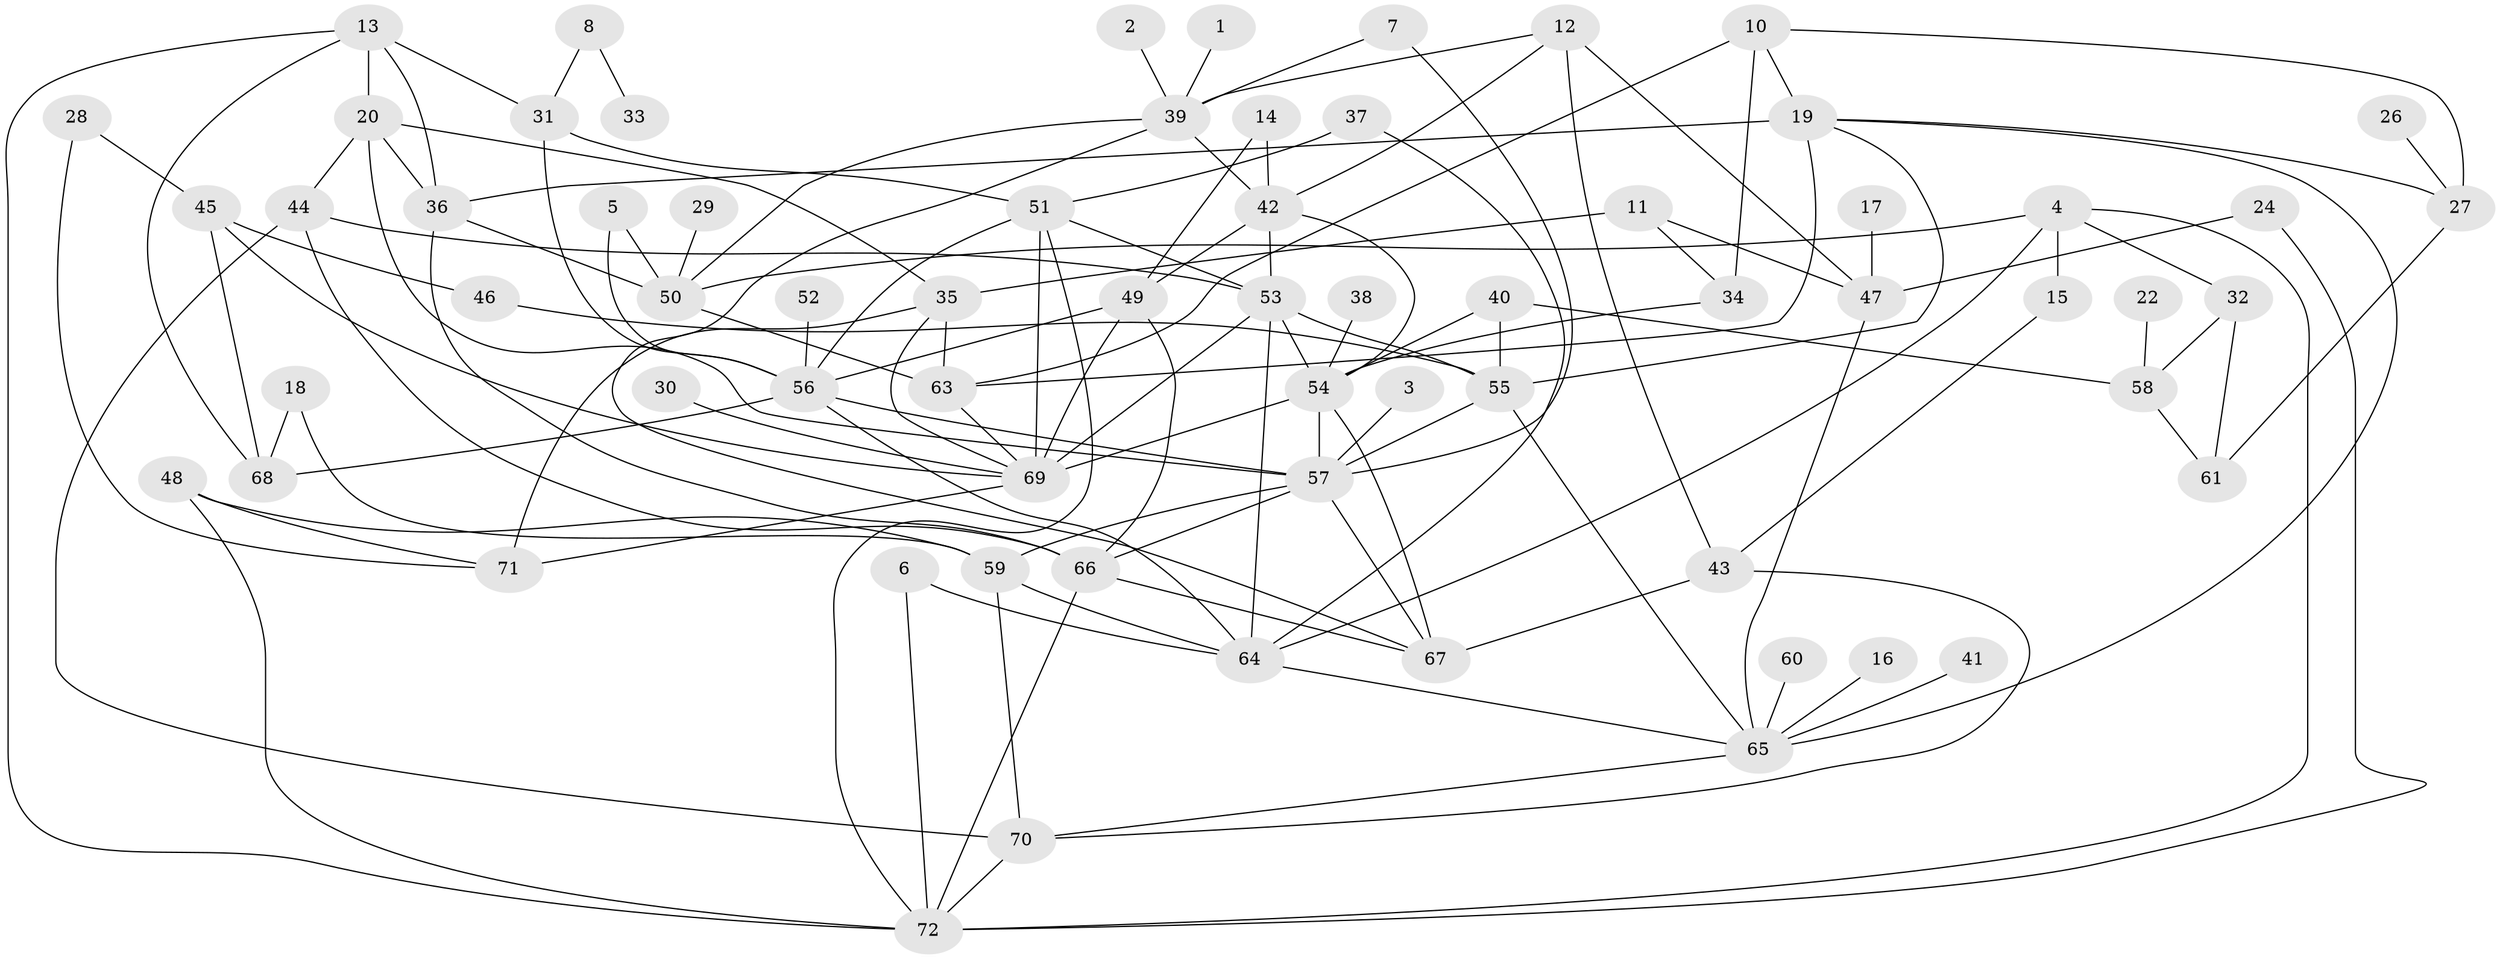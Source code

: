 // original degree distribution, {6: 0.03496503496503497, 5: 0.1258741258741259, 1: 0.17482517482517482, 2: 0.22377622377622378, 3: 0.23076923076923078, 4: 0.17482517482517482, 0: 0.03496503496503497}
// Generated by graph-tools (version 1.1) at 2025/25/03/09/25 03:25:18]
// undirected, 67 vertices, 128 edges
graph export_dot {
graph [start="1"]
  node [color=gray90,style=filled];
  1;
  2;
  3;
  4;
  5;
  6;
  7;
  8;
  10;
  11;
  12;
  13;
  14;
  15;
  16;
  17;
  18;
  19;
  20;
  22;
  24;
  26;
  27;
  28;
  29;
  30;
  31;
  32;
  33;
  34;
  35;
  36;
  37;
  38;
  39;
  40;
  41;
  42;
  43;
  44;
  45;
  46;
  47;
  48;
  49;
  50;
  51;
  52;
  53;
  54;
  55;
  56;
  57;
  58;
  59;
  60;
  61;
  63;
  64;
  65;
  66;
  67;
  68;
  69;
  70;
  71;
  72;
  1 -- 39 [weight=1.0];
  2 -- 39 [weight=1.0];
  3 -- 57 [weight=1.0];
  4 -- 15 [weight=1.0];
  4 -- 32 [weight=1.0];
  4 -- 50 [weight=1.0];
  4 -- 64 [weight=1.0];
  4 -- 72 [weight=1.0];
  5 -- 50 [weight=1.0];
  5 -- 56 [weight=1.0];
  6 -- 64 [weight=1.0];
  6 -- 72 [weight=1.0];
  7 -- 39 [weight=1.0];
  7 -- 57 [weight=1.0];
  8 -- 31 [weight=1.0];
  8 -- 33 [weight=1.0];
  10 -- 19 [weight=1.0];
  10 -- 27 [weight=1.0];
  10 -- 34 [weight=1.0];
  10 -- 63 [weight=1.0];
  11 -- 34 [weight=1.0];
  11 -- 35 [weight=1.0];
  11 -- 47 [weight=1.0];
  12 -- 39 [weight=1.0];
  12 -- 42 [weight=1.0];
  12 -- 43 [weight=1.0];
  12 -- 47 [weight=1.0];
  13 -- 20 [weight=1.0];
  13 -- 31 [weight=1.0];
  13 -- 36 [weight=1.0];
  13 -- 68 [weight=1.0];
  13 -- 72 [weight=1.0];
  14 -- 42 [weight=1.0];
  14 -- 49 [weight=1.0];
  15 -- 43 [weight=1.0];
  16 -- 65 [weight=1.0];
  17 -- 47 [weight=1.0];
  18 -- 59 [weight=1.0];
  18 -- 68 [weight=1.0];
  19 -- 27 [weight=1.0];
  19 -- 36 [weight=1.0];
  19 -- 55 [weight=1.0];
  19 -- 63 [weight=2.0];
  19 -- 65 [weight=1.0];
  20 -- 35 [weight=1.0];
  20 -- 36 [weight=1.0];
  20 -- 44 [weight=2.0];
  20 -- 57 [weight=1.0];
  22 -- 58 [weight=1.0];
  24 -- 47 [weight=1.0];
  24 -- 72 [weight=1.0];
  26 -- 27 [weight=1.0];
  27 -- 61 [weight=1.0];
  28 -- 45 [weight=1.0];
  28 -- 71 [weight=1.0];
  29 -- 50 [weight=1.0];
  30 -- 69 [weight=1.0];
  31 -- 51 [weight=1.0];
  31 -- 56 [weight=1.0];
  32 -- 58 [weight=1.0];
  32 -- 61 [weight=1.0];
  34 -- 54 [weight=1.0];
  35 -- 63 [weight=2.0];
  35 -- 69 [weight=1.0];
  35 -- 71 [weight=1.0];
  36 -- 50 [weight=1.0];
  36 -- 66 [weight=1.0];
  37 -- 51 [weight=1.0];
  37 -- 64 [weight=1.0];
  38 -- 54 [weight=1.0];
  39 -- 42 [weight=1.0];
  39 -- 50 [weight=1.0];
  39 -- 67 [weight=1.0];
  40 -- 54 [weight=1.0];
  40 -- 55 [weight=1.0];
  40 -- 58 [weight=1.0];
  41 -- 65 [weight=1.0];
  42 -- 49 [weight=1.0];
  42 -- 53 [weight=1.0];
  42 -- 54 [weight=1.0];
  43 -- 67 [weight=1.0];
  43 -- 70 [weight=1.0];
  44 -- 53 [weight=1.0];
  44 -- 66 [weight=1.0];
  44 -- 70 [weight=1.0];
  45 -- 46 [weight=1.0];
  45 -- 68 [weight=1.0];
  45 -- 69 [weight=1.0];
  46 -- 55 [weight=1.0];
  47 -- 65 [weight=1.0];
  48 -- 59 [weight=1.0];
  48 -- 71 [weight=1.0];
  48 -- 72 [weight=1.0];
  49 -- 56 [weight=1.0];
  49 -- 66 [weight=1.0];
  49 -- 69 [weight=1.0];
  50 -- 63 [weight=1.0];
  51 -- 53 [weight=1.0];
  51 -- 56 [weight=1.0];
  51 -- 69 [weight=1.0];
  51 -- 72 [weight=1.0];
  52 -- 56 [weight=1.0];
  53 -- 54 [weight=1.0];
  53 -- 55 [weight=2.0];
  53 -- 64 [weight=1.0];
  53 -- 69 [weight=1.0];
  54 -- 57 [weight=1.0];
  54 -- 67 [weight=1.0];
  54 -- 69 [weight=1.0];
  55 -- 57 [weight=1.0];
  55 -- 65 [weight=1.0];
  56 -- 57 [weight=1.0];
  56 -- 64 [weight=1.0];
  56 -- 68 [weight=1.0];
  57 -- 59 [weight=1.0];
  57 -- 66 [weight=2.0];
  57 -- 67 [weight=1.0];
  58 -- 61 [weight=1.0];
  59 -- 64 [weight=1.0];
  59 -- 70 [weight=1.0];
  60 -- 65 [weight=1.0];
  63 -- 69 [weight=1.0];
  64 -- 65 [weight=1.0];
  65 -- 70 [weight=1.0];
  66 -- 67 [weight=1.0];
  66 -- 72 [weight=1.0];
  69 -- 71 [weight=1.0];
  70 -- 72 [weight=1.0];
}
